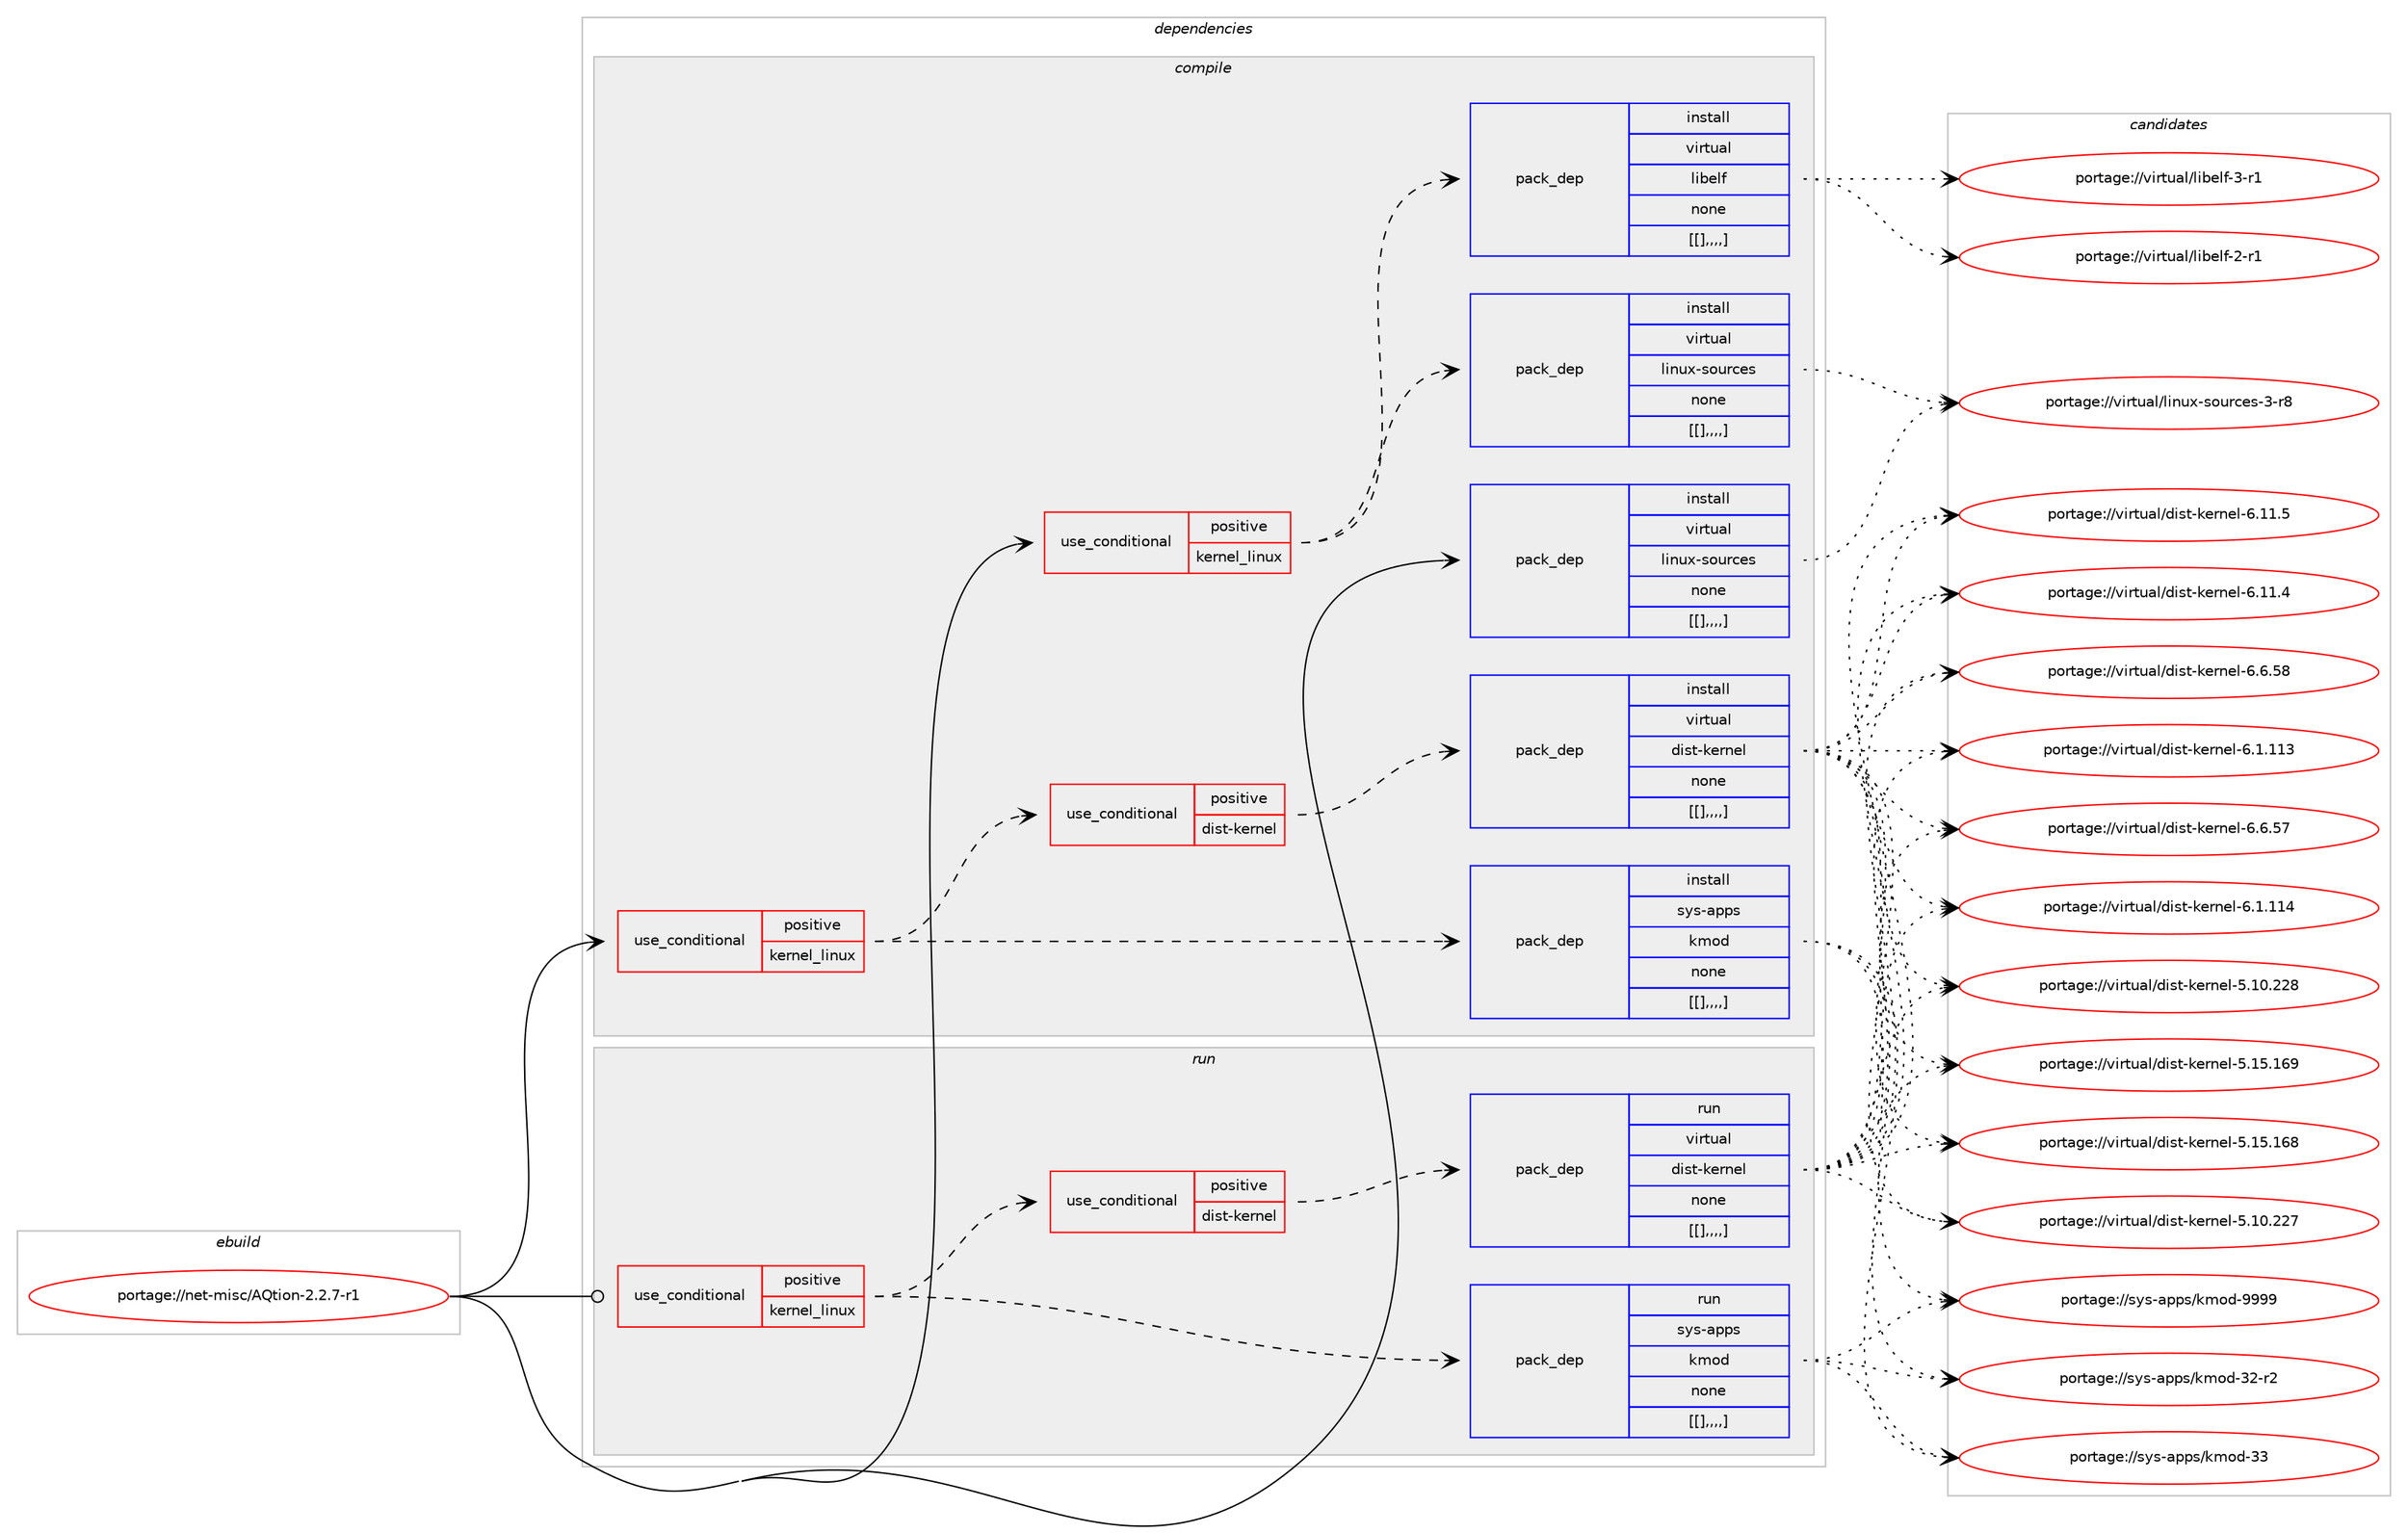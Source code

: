 digraph prolog {

# *************
# Graph options
# *************

newrank=true;
concentrate=true;
compound=true;
graph [rankdir=LR,fontname=Helvetica,fontsize=10,ranksep=1.5];#, ranksep=2.5, nodesep=0.2];
edge  [arrowhead=vee];
node  [fontname=Helvetica,fontsize=10];

# **********
# The ebuild
# **********

subgraph cluster_leftcol {
color=gray;
label=<<i>ebuild</i>>;
id [label="portage://net-misc/AQtion-2.2.7-r1", color=red, width=4, href="../net-misc/AQtion-2.2.7-r1.svg"];
}

# ****************
# The dependencies
# ****************

subgraph cluster_midcol {
color=gray;
label=<<i>dependencies</i>>;
subgraph cluster_compile {
fillcolor="#eeeeee";
style=filled;
label=<<i>compile</i>>;
subgraph cond101925 {
dependency388100 [label=<<TABLE BORDER="0" CELLBORDER="1" CELLSPACING="0" CELLPADDING="4"><TR><TD ROWSPAN="3" CELLPADDING="10">use_conditional</TD></TR><TR><TD>positive</TD></TR><TR><TD>kernel_linux</TD></TR></TABLE>>, shape=none, color=red];
subgraph pack283247 {
dependency388137 [label=<<TABLE BORDER="0" CELLBORDER="1" CELLSPACING="0" CELLPADDING="4" WIDTH="220"><TR><TD ROWSPAN="6" CELLPADDING="30">pack_dep</TD></TR><TR><TD WIDTH="110">install</TD></TR><TR><TD>sys-apps</TD></TR><TR><TD>kmod</TD></TR><TR><TD>none</TD></TR><TR><TD>[[],,,,]</TD></TR></TABLE>>, shape=none, color=blue];
}
dependency388100:e -> dependency388137:w [weight=20,style="dashed",arrowhead="vee"];
subgraph cond101943 {
dependency388162 [label=<<TABLE BORDER="0" CELLBORDER="1" CELLSPACING="0" CELLPADDING="4"><TR><TD ROWSPAN="3" CELLPADDING="10">use_conditional</TD></TR><TR><TD>positive</TD></TR><TR><TD>dist-kernel</TD></TR></TABLE>>, shape=none, color=red];
subgraph pack283268 {
dependency388186 [label=<<TABLE BORDER="0" CELLBORDER="1" CELLSPACING="0" CELLPADDING="4" WIDTH="220"><TR><TD ROWSPAN="6" CELLPADDING="30">pack_dep</TD></TR><TR><TD WIDTH="110">install</TD></TR><TR><TD>virtual</TD></TR><TR><TD>dist-kernel</TD></TR><TR><TD>none</TD></TR><TR><TD>[[],,,,]</TD></TR></TABLE>>, shape=none, color=blue];
}
dependency388162:e -> dependency388186:w [weight=20,style="dashed",arrowhead="vee"];
}
dependency388100:e -> dependency388162:w [weight=20,style="dashed",arrowhead="vee"];
}
id:e -> dependency388100:w [weight=20,style="solid",arrowhead="vee"];
subgraph cond101957 {
dependency388209 [label=<<TABLE BORDER="0" CELLBORDER="1" CELLSPACING="0" CELLPADDING="4"><TR><TD ROWSPAN="3" CELLPADDING="10">use_conditional</TD></TR><TR><TD>positive</TD></TR><TR><TD>kernel_linux</TD></TR></TABLE>>, shape=none, color=red];
subgraph pack283297 {
dependency388229 [label=<<TABLE BORDER="0" CELLBORDER="1" CELLSPACING="0" CELLPADDING="4" WIDTH="220"><TR><TD ROWSPAN="6" CELLPADDING="30">pack_dep</TD></TR><TR><TD WIDTH="110">install</TD></TR><TR><TD>virtual</TD></TR><TR><TD>linux-sources</TD></TR><TR><TD>none</TD></TR><TR><TD>[[],,,,]</TD></TR></TABLE>>, shape=none, color=blue];
}
dependency388209:e -> dependency388229:w [weight=20,style="dashed",arrowhead="vee"];
subgraph pack283320 {
dependency388244 [label=<<TABLE BORDER="0" CELLBORDER="1" CELLSPACING="0" CELLPADDING="4" WIDTH="220"><TR><TD ROWSPAN="6" CELLPADDING="30">pack_dep</TD></TR><TR><TD WIDTH="110">install</TD></TR><TR><TD>virtual</TD></TR><TR><TD>libelf</TD></TR><TR><TD>none</TD></TR><TR><TD>[[],,,,]</TD></TR></TABLE>>, shape=none, color=blue];
}
dependency388209:e -> dependency388244:w [weight=20,style="dashed",arrowhead="vee"];
}
id:e -> dependency388209:w [weight=20,style="solid",arrowhead="vee"];
subgraph pack283325 {
dependency388250 [label=<<TABLE BORDER="0" CELLBORDER="1" CELLSPACING="0" CELLPADDING="4" WIDTH="220"><TR><TD ROWSPAN="6" CELLPADDING="30">pack_dep</TD></TR><TR><TD WIDTH="110">install</TD></TR><TR><TD>virtual</TD></TR><TR><TD>linux-sources</TD></TR><TR><TD>none</TD></TR><TR><TD>[[],,,,]</TD></TR></TABLE>>, shape=none, color=blue];
}
id:e -> dependency388250:w [weight=20,style="solid",arrowhead="vee"];
}
subgraph cluster_compileandrun {
fillcolor="#eeeeee";
style=filled;
label=<<i>compile and run</i>>;
}
subgraph cluster_run {
fillcolor="#eeeeee";
style=filled;
label=<<i>run</i>>;
subgraph cond101983 {
dependency388307 [label=<<TABLE BORDER="0" CELLBORDER="1" CELLSPACING="0" CELLPADDING="4"><TR><TD ROWSPAN="3" CELLPADDING="10">use_conditional</TD></TR><TR><TD>positive</TD></TR><TR><TD>kernel_linux</TD></TR></TABLE>>, shape=none, color=red];
subgraph pack283371 {
dependency388324 [label=<<TABLE BORDER="0" CELLBORDER="1" CELLSPACING="0" CELLPADDING="4" WIDTH="220"><TR><TD ROWSPAN="6" CELLPADDING="30">pack_dep</TD></TR><TR><TD WIDTH="110">run</TD></TR><TR><TD>sys-apps</TD></TR><TR><TD>kmod</TD></TR><TR><TD>none</TD></TR><TR><TD>[[],,,,]</TD></TR></TABLE>>, shape=none, color=blue];
}
dependency388307:e -> dependency388324:w [weight=20,style="dashed",arrowhead="vee"];
subgraph cond102013 {
dependency388364 [label=<<TABLE BORDER="0" CELLBORDER="1" CELLSPACING="0" CELLPADDING="4"><TR><TD ROWSPAN="3" CELLPADDING="10">use_conditional</TD></TR><TR><TD>positive</TD></TR><TR><TD>dist-kernel</TD></TR></TABLE>>, shape=none, color=red];
subgraph pack283398 {
dependency388366 [label=<<TABLE BORDER="0" CELLBORDER="1" CELLSPACING="0" CELLPADDING="4" WIDTH="220"><TR><TD ROWSPAN="6" CELLPADDING="30">pack_dep</TD></TR><TR><TD WIDTH="110">run</TD></TR><TR><TD>virtual</TD></TR><TR><TD>dist-kernel</TD></TR><TR><TD>none</TD></TR><TR><TD>[[],,,,]</TD></TR></TABLE>>, shape=none, color=blue];
}
dependency388364:e -> dependency388366:w [weight=20,style="dashed",arrowhead="vee"];
}
dependency388307:e -> dependency388364:w [weight=20,style="dashed",arrowhead="vee"];
}
id:e -> dependency388307:w [weight=20,style="solid",arrowhead="odot"];
}
}

# **************
# The candidates
# **************

subgraph cluster_choices {
rank=same;
color=gray;
label=<<i>candidates</i>>;

subgraph choice282574 {
color=black;
nodesep=1;
choice1151211154597112112115471071091111004557575757 [label="portage://sys-apps/kmod-9999", color=red, width=4,href="../sys-apps/kmod-9999.svg"];
choice115121115459711211211547107109111100455151 [label="portage://sys-apps/kmod-33", color=red, width=4,href="../sys-apps/kmod-33.svg"];
choice1151211154597112112115471071091111004551504511450 [label="portage://sys-apps/kmod-32-r2", color=red, width=4,href="../sys-apps/kmod-32-r2.svg"];
dependency388137:e -> choice1151211154597112112115471071091111004557575757:w [style=dotted,weight="100"];
dependency388137:e -> choice115121115459711211211547107109111100455151:w [style=dotted,weight="100"];
dependency388137:e -> choice1151211154597112112115471071091111004551504511450:w [style=dotted,weight="100"];
}
subgraph choice282619 {
color=black;
nodesep=1;
choice11810511411611797108471001051151164510710111411010110845544649494653 [label="portage://virtual/dist-kernel-6.11.5", color=red, width=4,href="../virtual/dist-kernel-6.11.5.svg"];
choice11810511411611797108471001051151164510710111411010110845544649494652 [label="portage://virtual/dist-kernel-6.11.4", color=red, width=4,href="../virtual/dist-kernel-6.11.4.svg"];
choice11810511411611797108471001051151164510710111411010110845544654465356 [label="portage://virtual/dist-kernel-6.6.58", color=red, width=4,href="../virtual/dist-kernel-6.6.58.svg"];
choice11810511411611797108471001051151164510710111411010110845544654465355 [label="portage://virtual/dist-kernel-6.6.57", color=red, width=4,href="../virtual/dist-kernel-6.6.57.svg"];
choice1181051141161179710847100105115116451071011141101011084554464946494952 [label="portage://virtual/dist-kernel-6.1.114", color=red, width=4,href="../virtual/dist-kernel-6.1.114.svg"];
choice1181051141161179710847100105115116451071011141101011084554464946494951 [label="portage://virtual/dist-kernel-6.1.113", color=red, width=4,href="../virtual/dist-kernel-6.1.113.svg"];
choice118105114116117971084710010511511645107101114110101108455346495346495457 [label="portage://virtual/dist-kernel-5.15.169", color=red, width=4,href="../virtual/dist-kernel-5.15.169.svg"];
choice118105114116117971084710010511511645107101114110101108455346495346495456 [label="portage://virtual/dist-kernel-5.15.168", color=red, width=4,href="../virtual/dist-kernel-5.15.168.svg"];
choice118105114116117971084710010511511645107101114110101108455346494846505056 [label="portage://virtual/dist-kernel-5.10.228", color=red, width=4,href="../virtual/dist-kernel-5.10.228.svg"];
choice118105114116117971084710010511511645107101114110101108455346494846505055 [label="portage://virtual/dist-kernel-5.10.227", color=red, width=4,href="../virtual/dist-kernel-5.10.227.svg"];
dependency388186:e -> choice11810511411611797108471001051151164510710111411010110845544649494653:w [style=dotted,weight="100"];
dependency388186:e -> choice11810511411611797108471001051151164510710111411010110845544649494652:w [style=dotted,weight="100"];
dependency388186:e -> choice11810511411611797108471001051151164510710111411010110845544654465356:w [style=dotted,weight="100"];
dependency388186:e -> choice11810511411611797108471001051151164510710111411010110845544654465355:w [style=dotted,weight="100"];
dependency388186:e -> choice1181051141161179710847100105115116451071011141101011084554464946494952:w [style=dotted,weight="100"];
dependency388186:e -> choice1181051141161179710847100105115116451071011141101011084554464946494951:w [style=dotted,weight="100"];
dependency388186:e -> choice118105114116117971084710010511511645107101114110101108455346495346495457:w [style=dotted,weight="100"];
dependency388186:e -> choice118105114116117971084710010511511645107101114110101108455346495346495456:w [style=dotted,weight="100"];
dependency388186:e -> choice118105114116117971084710010511511645107101114110101108455346494846505056:w [style=dotted,weight="100"];
dependency388186:e -> choice118105114116117971084710010511511645107101114110101108455346494846505055:w [style=dotted,weight="100"];
}
subgraph choice282638 {
color=black;
nodesep=1;
choice1181051141161179710847108105110117120451151111171149910111545514511456 [label="portage://virtual/linux-sources-3-r8", color=red, width=4,href="../virtual/linux-sources-3-r8.svg"];
dependency388229:e -> choice1181051141161179710847108105110117120451151111171149910111545514511456:w [style=dotted,weight="100"];
}
subgraph choice282653 {
color=black;
nodesep=1;
choice11810511411611797108471081059810110810245514511449 [label="portage://virtual/libelf-3-r1", color=red, width=4,href="../virtual/libelf-3-r1.svg"];
choice11810511411611797108471081059810110810245504511449 [label="portage://virtual/libelf-2-r1", color=red, width=4,href="../virtual/libelf-2-r1.svg"];
dependency388244:e -> choice11810511411611797108471081059810110810245514511449:w [style=dotted,weight="100"];
dependency388244:e -> choice11810511411611797108471081059810110810245504511449:w [style=dotted,weight="100"];
}
subgraph choice282670 {
color=black;
nodesep=1;
choice1181051141161179710847108105110117120451151111171149910111545514511456 [label="portage://virtual/linux-sources-3-r8", color=red, width=4,href="../virtual/linux-sources-3-r8.svg"];
dependency388250:e -> choice1181051141161179710847108105110117120451151111171149910111545514511456:w [style=dotted,weight="100"];
}
subgraph choice282687 {
color=black;
nodesep=1;
choice1151211154597112112115471071091111004557575757 [label="portage://sys-apps/kmod-9999", color=red, width=4,href="../sys-apps/kmod-9999.svg"];
choice115121115459711211211547107109111100455151 [label="portage://sys-apps/kmod-33", color=red, width=4,href="../sys-apps/kmod-33.svg"];
choice1151211154597112112115471071091111004551504511450 [label="portage://sys-apps/kmod-32-r2", color=red, width=4,href="../sys-apps/kmod-32-r2.svg"];
dependency388324:e -> choice1151211154597112112115471071091111004557575757:w [style=dotted,weight="100"];
dependency388324:e -> choice115121115459711211211547107109111100455151:w [style=dotted,weight="100"];
dependency388324:e -> choice1151211154597112112115471071091111004551504511450:w [style=dotted,weight="100"];
}
subgraph choice282690 {
color=black;
nodesep=1;
choice11810511411611797108471001051151164510710111411010110845544649494653 [label="portage://virtual/dist-kernel-6.11.5", color=red, width=4,href="../virtual/dist-kernel-6.11.5.svg"];
choice11810511411611797108471001051151164510710111411010110845544649494652 [label="portage://virtual/dist-kernel-6.11.4", color=red, width=4,href="../virtual/dist-kernel-6.11.4.svg"];
choice11810511411611797108471001051151164510710111411010110845544654465356 [label="portage://virtual/dist-kernel-6.6.58", color=red, width=4,href="../virtual/dist-kernel-6.6.58.svg"];
choice11810511411611797108471001051151164510710111411010110845544654465355 [label="portage://virtual/dist-kernel-6.6.57", color=red, width=4,href="../virtual/dist-kernel-6.6.57.svg"];
choice1181051141161179710847100105115116451071011141101011084554464946494952 [label="portage://virtual/dist-kernel-6.1.114", color=red, width=4,href="../virtual/dist-kernel-6.1.114.svg"];
choice1181051141161179710847100105115116451071011141101011084554464946494951 [label="portage://virtual/dist-kernel-6.1.113", color=red, width=4,href="../virtual/dist-kernel-6.1.113.svg"];
choice118105114116117971084710010511511645107101114110101108455346495346495457 [label="portage://virtual/dist-kernel-5.15.169", color=red, width=4,href="../virtual/dist-kernel-5.15.169.svg"];
choice118105114116117971084710010511511645107101114110101108455346495346495456 [label="portage://virtual/dist-kernel-5.15.168", color=red, width=4,href="../virtual/dist-kernel-5.15.168.svg"];
choice118105114116117971084710010511511645107101114110101108455346494846505056 [label="portage://virtual/dist-kernel-5.10.228", color=red, width=4,href="../virtual/dist-kernel-5.10.228.svg"];
choice118105114116117971084710010511511645107101114110101108455346494846505055 [label="portage://virtual/dist-kernel-5.10.227", color=red, width=4,href="../virtual/dist-kernel-5.10.227.svg"];
dependency388366:e -> choice11810511411611797108471001051151164510710111411010110845544649494653:w [style=dotted,weight="100"];
dependency388366:e -> choice11810511411611797108471001051151164510710111411010110845544649494652:w [style=dotted,weight="100"];
dependency388366:e -> choice11810511411611797108471001051151164510710111411010110845544654465356:w [style=dotted,weight="100"];
dependency388366:e -> choice11810511411611797108471001051151164510710111411010110845544654465355:w [style=dotted,weight="100"];
dependency388366:e -> choice1181051141161179710847100105115116451071011141101011084554464946494952:w [style=dotted,weight="100"];
dependency388366:e -> choice1181051141161179710847100105115116451071011141101011084554464946494951:w [style=dotted,weight="100"];
dependency388366:e -> choice118105114116117971084710010511511645107101114110101108455346495346495457:w [style=dotted,weight="100"];
dependency388366:e -> choice118105114116117971084710010511511645107101114110101108455346495346495456:w [style=dotted,weight="100"];
dependency388366:e -> choice118105114116117971084710010511511645107101114110101108455346494846505056:w [style=dotted,weight="100"];
dependency388366:e -> choice118105114116117971084710010511511645107101114110101108455346494846505055:w [style=dotted,weight="100"];
}
}

}
